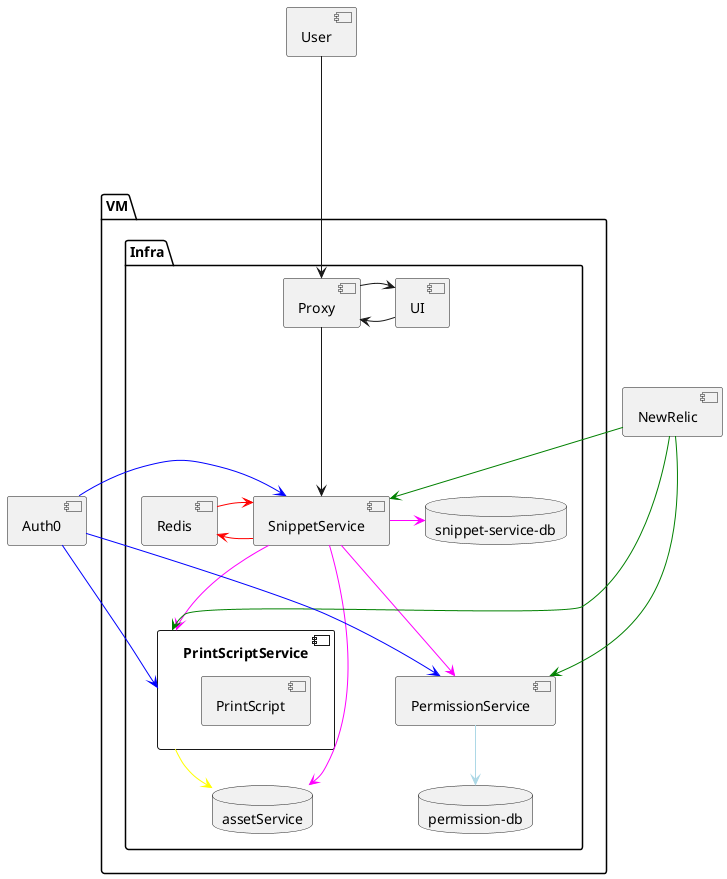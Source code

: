 @startuml
'https://plantuml.com/class-diagram

package "VM" {
    package "Infra"{

    [UI] -> [Proxy]
    [Proxy] -> [UI]

    [Proxy] ---> [SnippetService]

    [SnippetService] -> [snippet-service-db] #magenta
    [SnippetService] ---> [PermissionService] #magenta
    [SnippetService] ---> [PrintScriptService] #magenta
    [SnippetService] ---> [assetService] #magenta
    [SnippetService] -> [Redis] #red
    [Redis] -> [SnippetService] #red



    [PermissionService] --> [permission-db] #lightblue


    [PrintScriptService] --> [assetService] #yellow

    }
}


component NewRelic{
    [NewRelic] --> [SnippetService] #green
    [NewRelic] --> [PermissionService] #green
    [NewRelic] --> [PrintScriptService] #green
}

component Redis{
}

component Proxy{
}

component UI{
}

component PermissionService{
}

component SnippetService{
}

component PrintScriptService{
    component PrintScript
}

database permission-db{
}

database snippet-service-db{
}

database assetService{
}

component User{
    [User] ----> [Proxy]
}

component Auth0{
    [Auth0] -> [SnippetService] #blue
    [Auth0] -> [PrintScriptService] #blue
    [Auth0] -> [PermissionService] #blue
}
@enduml
